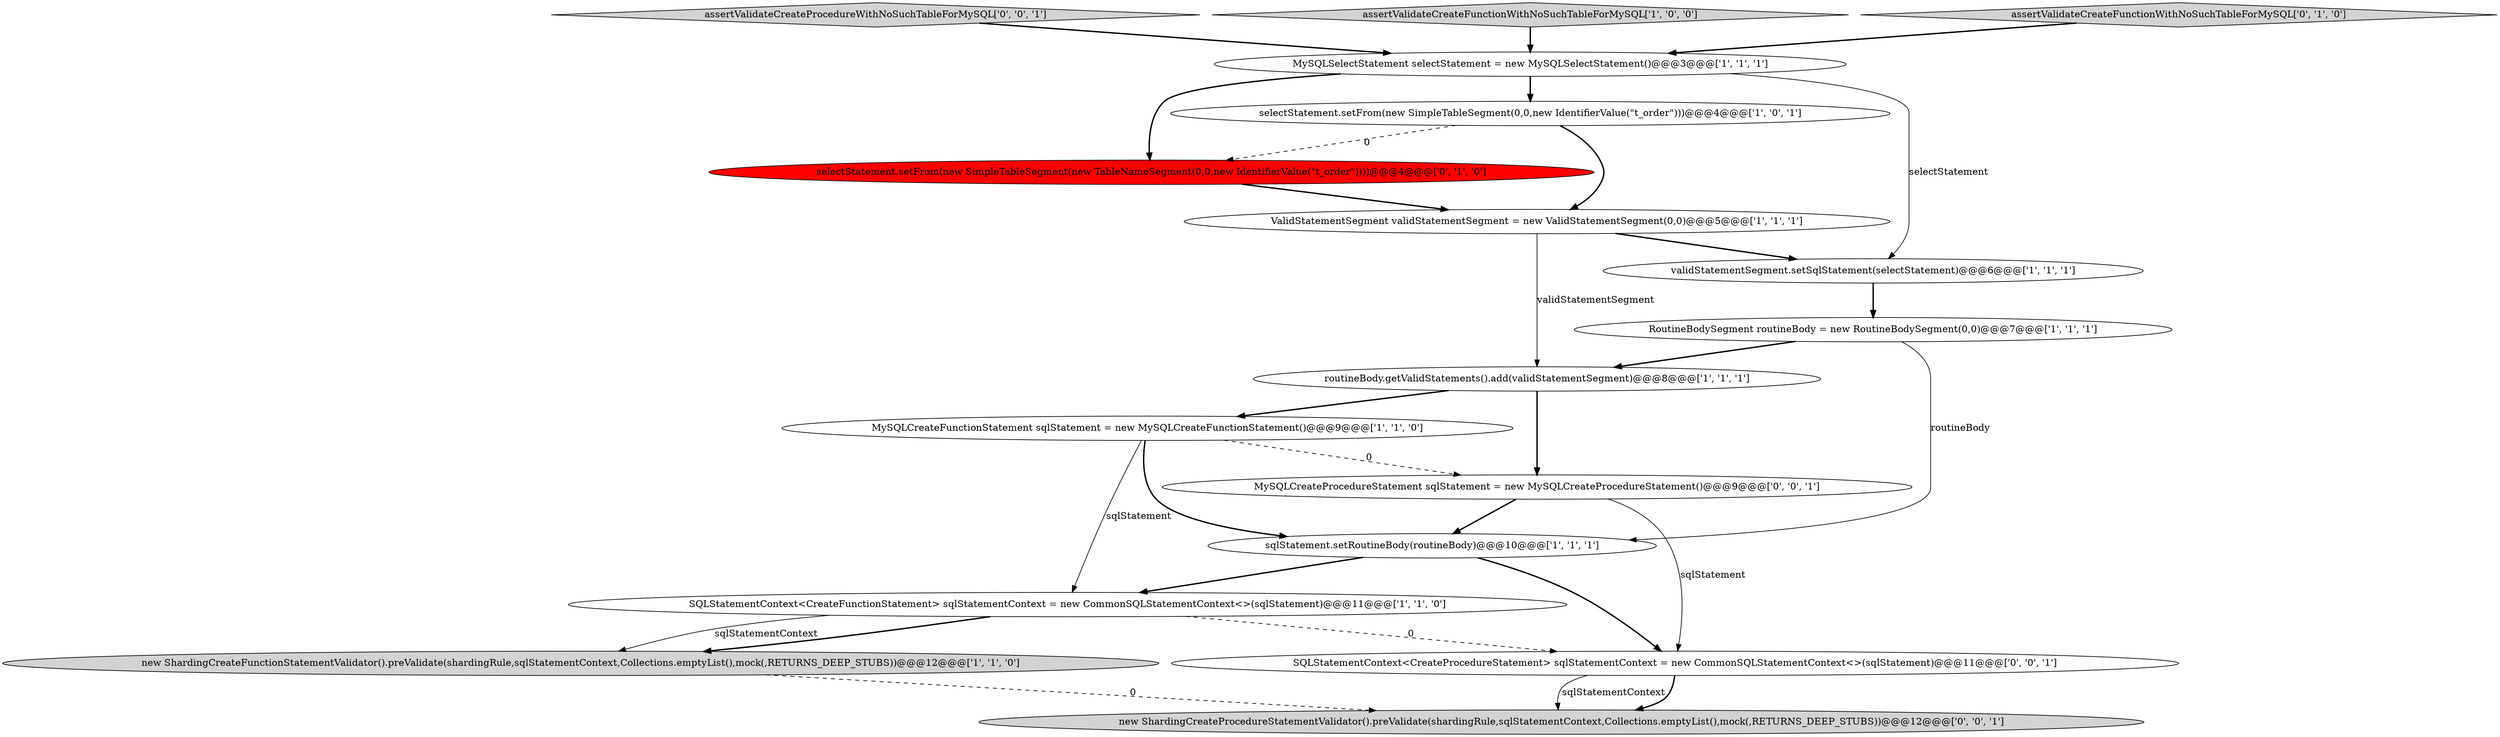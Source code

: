 digraph {
13 [style = filled, label = "assertValidateCreateProcedureWithNoSuchTableForMySQL['0', '0', '1']", fillcolor = lightgray, shape = diamond image = "AAA0AAABBB3BBB"];
14 [style = filled, label = "MySQLCreateProcedureStatement sqlStatement = new MySQLCreateProcedureStatement()@@@9@@@['0', '0', '1']", fillcolor = white, shape = ellipse image = "AAA0AAABBB3BBB"];
5 [style = filled, label = "RoutineBodySegment routineBody = new RoutineBodySegment(0,0)@@@7@@@['1', '1', '1']", fillcolor = white, shape = ellipse image = "AAA0AAABBB1BBB"];
10 [style = filled, label = "SQLStatementContext<CreateFunctionStatement> sqlStatementContext = new CommonSQLStatementContext<>(sqlStatement)@@@11@@@['1', '1', '0']", fillcolor = white, shape = ellipse image = "AAA0AAABBB1BBB"];
0 [style = filled, label = "selectStatement.setFrom(new SimpleTableSegment(0,0,new IdentifierValue(\"t_order\")))@@@4@@@['1', '0', '1']", fillcolor = white, shape = ellipse image = "AAA0AAABBB1BBB"];
11 [style = filled, label = "selectStatement.setFrom(new SimpleTableSegment(new TableNameSegment(0,0,new IdentifierValue(\"t_order\"))))@@@4@@@['0', '1', '0']", fillcolor = red, shape = ellipse image = "AAA1AAABBB2BBB"];
8 [style = filled, label = "sqlStatement.setRoutineBody(routineBody)@@@10@@@['1', '1', '1']", fillcolor = white, shape = ellipse image = "AAA0AAABBB1BBB"];
1 [style = filled, label = "validStatementSegment.setSqlStatement(selectStatement)@@@6@@@['1', '1', '1']", fillcolor = white, shape = ellipse image = "AAA0AAABBB1BBB"];
9 [style = filled, label = "assertValidateCreateFunctionWithNoSuchTableForMySQL['1', '0', '0']", fillcolor = lightgray, shape = diamond image = "AAA0AAABBB1BBB"];
16 [style = filled, label = "new ShardingCreateProcedureStatementValidator().preValidate(shardingRule,sqlStatementContext,Collections.emptyList(),mock(,RETURNS_DEEP_STUBS))@@@12@@@['0', '0', '1']", fillcolor = lightgray, shape = ellipse image = "AAA0AAABBB3BBB"];
12 [style = filled, label = "assertValidateCreateFunctionWithNoSuchTableForMySQL['0', '1', '0']", fillcolor = lightgray, shape = diamond image = "AAA0AAABBB2BBB"];
15 [style = filled, label = "SQLStatementContext<CreateProcedureStatement> sqlStatementContext = new CommonSQLStatementContext<>(sqlStatement)@@@11@@@['0', '0', '1']", fillcolor = white, shape = ellipse image = "AAA0AAABBB3BBB"];
3 [style = filled, label = "routineBody.getValidStatements().add(validStatementSegment)@@@8@@@['1', '1', '1']", fillcolor = white, shape = ellipse image = "AAA0AAABBB1BBB"];
4 [style = filled, label = "MySQLSelectStatement selectStatement = new MySQLSelectStatement()@@@3@@@['1', '1', '1']", fillcolor = white, shape = ellipse image = "AAA0AAABBB1BBB"];
6 [style = filled, label = "new ShardingCreateFunctionStatementValidator().preValidate(shardingRule,sqlStatementContext,Collections.emptyList(),mock(,RETURNS_DEEP_STUBS))@@@12@@@['1', '1', '0']", fillcolor = lightgray, shape = ellipse image = "AAA0AAABBB1BBB"];
7 [style = filled, label = "ValidStatementSegment validStatementSegment = new ValidStatementSegment(0,0)@@@5@@@['1', '1', '1']", fillcolor = white, shape = ellipse image = "AAA0AAABBB1BBB"];
2 [style = filled, label = "MySQLCreateFunctionStatement sqlStatement = new MySQLCreateFunctionStatement()@@@9@@@['1', '1', '0']", fillcolor = white, shape = ellipse image = "AAA0AAABBB1BBB"];
1->5 [style = bold, label=""];
5->3 [style = bold, label=""];
15->16 [style = solid, label="sqlStatementContext"];
10->15 [style = dashed, label="0"];
8->10 [style = bold, label=""];
7->1 [style = bold, label=""];
8->15 [style = bold, label=""];
9->4 [style = bold, label=""];
3->14 [style = bold, label=""];
0->11 [style = dashed, label="0"];
15->16 [style = bold, label=""];
10->6 [style = bold, label=""];
4->0 [style = bold, label=""];
0->7 [style = bold, label=""];
14->15 [style = solid, label="sqlStatement"];
5->8 [style = solid, label="routineBody"];
6->16 [style = dashed, label="0"];
2->14 [style = dashed, label="0"];
3->2 [style = bold, label=""];
12->4 [style = bold, label=""];
7->3 [style = solid, label="validStatementSegment"];
14->8 [style = bold, label=""];
2->10 [style = solid, label="sqlStatement"];
10->6 [style = solid, label="sqlStatementContext"];
4->11 [style = bold, label=""];
11->7 [style = bold, label=""];
2->8 [style = bold, label=""];
4->1 [style = solid, label="selectStatement"];
13->4 [style = bold, label=""];
}
